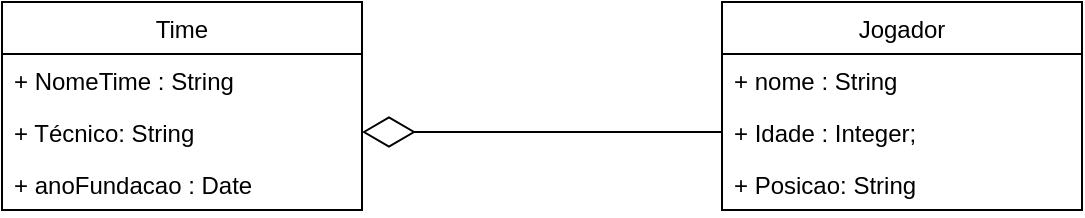 <mxfile version="20.4.0" type="device"><diagram name="Page-1" id="0783ab3e-0a74-02c8-0abd-f7b4e66b4bec"><mxGraphModel dx="782" dy="738" grid="1" gridSize="10" guides="1" tooltips="1" connect="1" arrows="1" fold="1" page="1" pageScale="1" pageWidth="850" pageHeight="1100" background="none" math="0" shadow="0"><root><mxCell id="0"/><mxCell id="1" parent="0"/><mxCell id="d8o01xy17OTjVxRTkUB0-1" value="Time" style="swimlane;fontStyle=0;childLayout=stackLayout;horizontal=1;startSize=26;fillColor=none;horizontalStack=0;resizeParent=1;resizeParentMax=0;resizeLast=0;collapsible=1;marginBottom=0;" vertex="1" parent="1"><mxGeometry x="10" y="110" width="180" height="104" as="geometry"/></mxCell><mxCell id="d8o01xy17OTjVxRTkUB0-2" value="+ NomeTime : String" style="text;strokeColor=none;fillColor=none;align=left;verticalAlign=top;spacingLeft=4;spacingRight=4;overflow=hidden;rotatable=0;points=[[0,0.5],[1,0.5]];portConstraint=eastwest;" vertex="1" parent="d8o01xy17OTjVxRTkUB0-1"><mxGeometry y="26" width="180" height="26" as="geometry"/></mxCell><mxCell id="d8o01xy17OTjVxRTkUB0-3" value="+ Técnico: String" style="text;strokeColor=none;fillColor=none;align=left;verticalAlign=top;spacingLeft=4;spacingRight=4;overflow=hidden;rotatable=0;points=[[0,0.5],[1,0.5]];portConstraint=eastwest;" vertex="1" parent="d8o01xy17OTjVxRTkUB0-1"><mxGeometry y="52" width="180" height="26" as="geometry"/></mxCell><mxCell id="d8o01xy17OTjVxRTkUB0-4" value="+ anoFundacao : Date" style="text;strokeColor=none;fillColor=none;align=left;verticalAlign=top;spacingLeft=4;spacingRight=4;overflow=hidden;rotatable=0;points=[[0,0.5],[1,0.5]];portConstraint=eastwest;" vertex="1" parent="d8o01xy17OTjVxRTkUB0-1"><mxGeometry y="78" width="180" height="26" as="geometry"/></mxCell><mxCell id="d8o01xy17OTjVxRTkUB0-5" value="Jogador" style="swimlane;fontStyle=0;childLayout=stackLayout;horizontal=1;startSize=26;fillColor=none;horizontalStack=0;resizeParent=1;resizeParentMax=0;resizeLast=0;collapsible=1;marginBottom=0;" vertex="1" parent="1"><mxGeometry x="370" y="110" width="180" height="104" as="geometry"/></mxCell><mxCell id="d8o01xy17OTjVxRTkUB0-6" value="+ nome : String" style="text;strokeColor=none;fillColor=none;align=left;verticalAlign=top;spacingLeft=4;spacingRight=4;overflow=hidden;rotatable=0;points=[[0,0.5],[1,0.5]];portConstraint=eastwest;" vertex="1" parent="d8o01xy17OTjVxRTkUB0-5"><mxGeometry y="26" width="180" height="26" as="geometry"/></mxCell><mxCell id="d8o01xy17OTjVxRTkUB0-7" value="+ Idade : Integer;" style="text;strokeColor=none;fillColor=none;align=left;verticalAlign=top;spacingLeft=4;spacingRight=4;overflow=hidden;rotatable=0;points=[[0,0.5],[1,0.5]];portConstraint=eastwest;" vertex="1" parent="d8o01xy17OTjVxRTkUB0-5"><mxGeometry y="52" width="180" height="26" as="geometry"/></mxCell><mxCell id="d8o01xy17OTjVxRTkUB0-8" value="+ Posicao: String" style="text;strokeColor=none;fillColor=none;align=left;verticalAlign=top;spacingLeft=4;spacingRight=4;overflow=hidden;rotatable=0;points=[[0,0.5],[1,0.5]];portConstraint=eastwest;" vertex="1" parent="d8o01xy17OTjVxRTkUB0-5"><mxGeometry y="78" width="180" height="26" as="geometry"/></mxCell><mxCell id="d8o01xy17OTjVxRTkUB0-10" value="" style="endArrow=diamondThin;endFill=0;endSize=24;html=1;rounded=0;entryX=1;entryY=0.5;entryDx=0;entryDy=0;exitX=0;exitY=0.5;exitDx=0;exitDy=0;" edge="1" parent="1" source="d8o01xy17OTjVxRTkUB0-7" target="d8o01xy17OTjVxRTkUB0-3"><mxGeometry width="160" relative="1" as="geometry"><mxPoint x="270" y="330" as="sourcePoint"/><mxPoint x="430" y="330" as="targetPoint"/></mxGeometry></mxCell></root></mxGraphModel></diagram></mxfile>